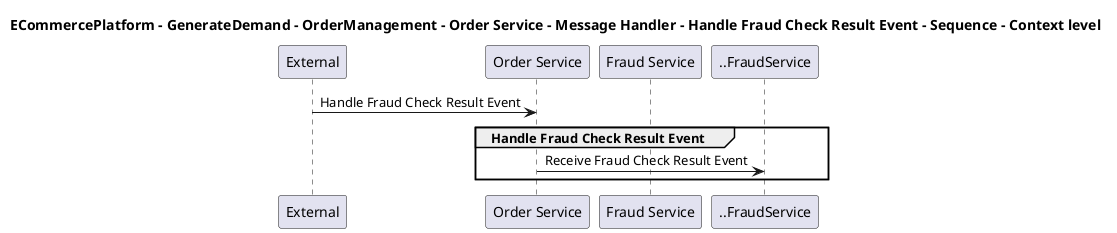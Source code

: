 @startuml

title ECommercePlatform - GenerateDemand - OrderManagement - Order Service - Message Handler - Handle Fraud Check Result Event - Sequence - Context level

participant "External" as C4InterFlow.SoftwareSystems.ExternalSystem
participant "Order Service" as ECommercePlatform.GenerateDemand.OrderManagement.SoftwareSystems.OrderService
participant "Fraud Service" as ECommercePlatform.Deliver.FraudManagement.SoftwareSystems.FraudService

C4InterFlow.SoftwareSystems.ExternalSystem -> ECommercePlatform.GenerateDemand.OrderManagement.SoftwareSystems.OrderService : Handle Fraud Check Result Event
group Handle Fraud Check Result Event
ECommercePlatform.GenerateDemand.OrderManagement.SoftwareSystems.OrderService -> ..FraudService : Receive Fraud Check Result Event
end


@enduml
